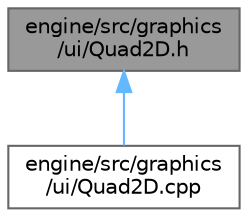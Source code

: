 digraph "engine/src/graphics/ui/Quad2D.h"
{
 // LATEX_PDF_SIZE
  bgcolor="transparent";
  edge [fontname=Helvetica,fontsize=10,labelfontname=Helvetica,labelfontsize=10];
  node [fontname=Helvetica,fontsize=10,shape=box,height=0.2,width=0.4];
  Node1 [id="Node000001",label="engine/src/graphics\l/ui/Quad2D.h",height=0.2,width=0.4,color="gray40", fillcolor="grey60", style="filled", fontcolor="black",tooltip="Header file for the Quad2D class."];
  Node1 -> Node2 [id="edge1_Node000001_Node000002",dir="back",color="steelblue1",style="solid",tooltip=" "];
  Node2 [id="Node000002",label="engine/src/graphics\l/ui/Quad2D.cpp",height=0.2,width=0.4,color="grey40", fillcolor="white", style="filled",URL="$d1/dd2/_quad2_d_8cpp.html",tooltip="Implement the Quad2D."];
}
